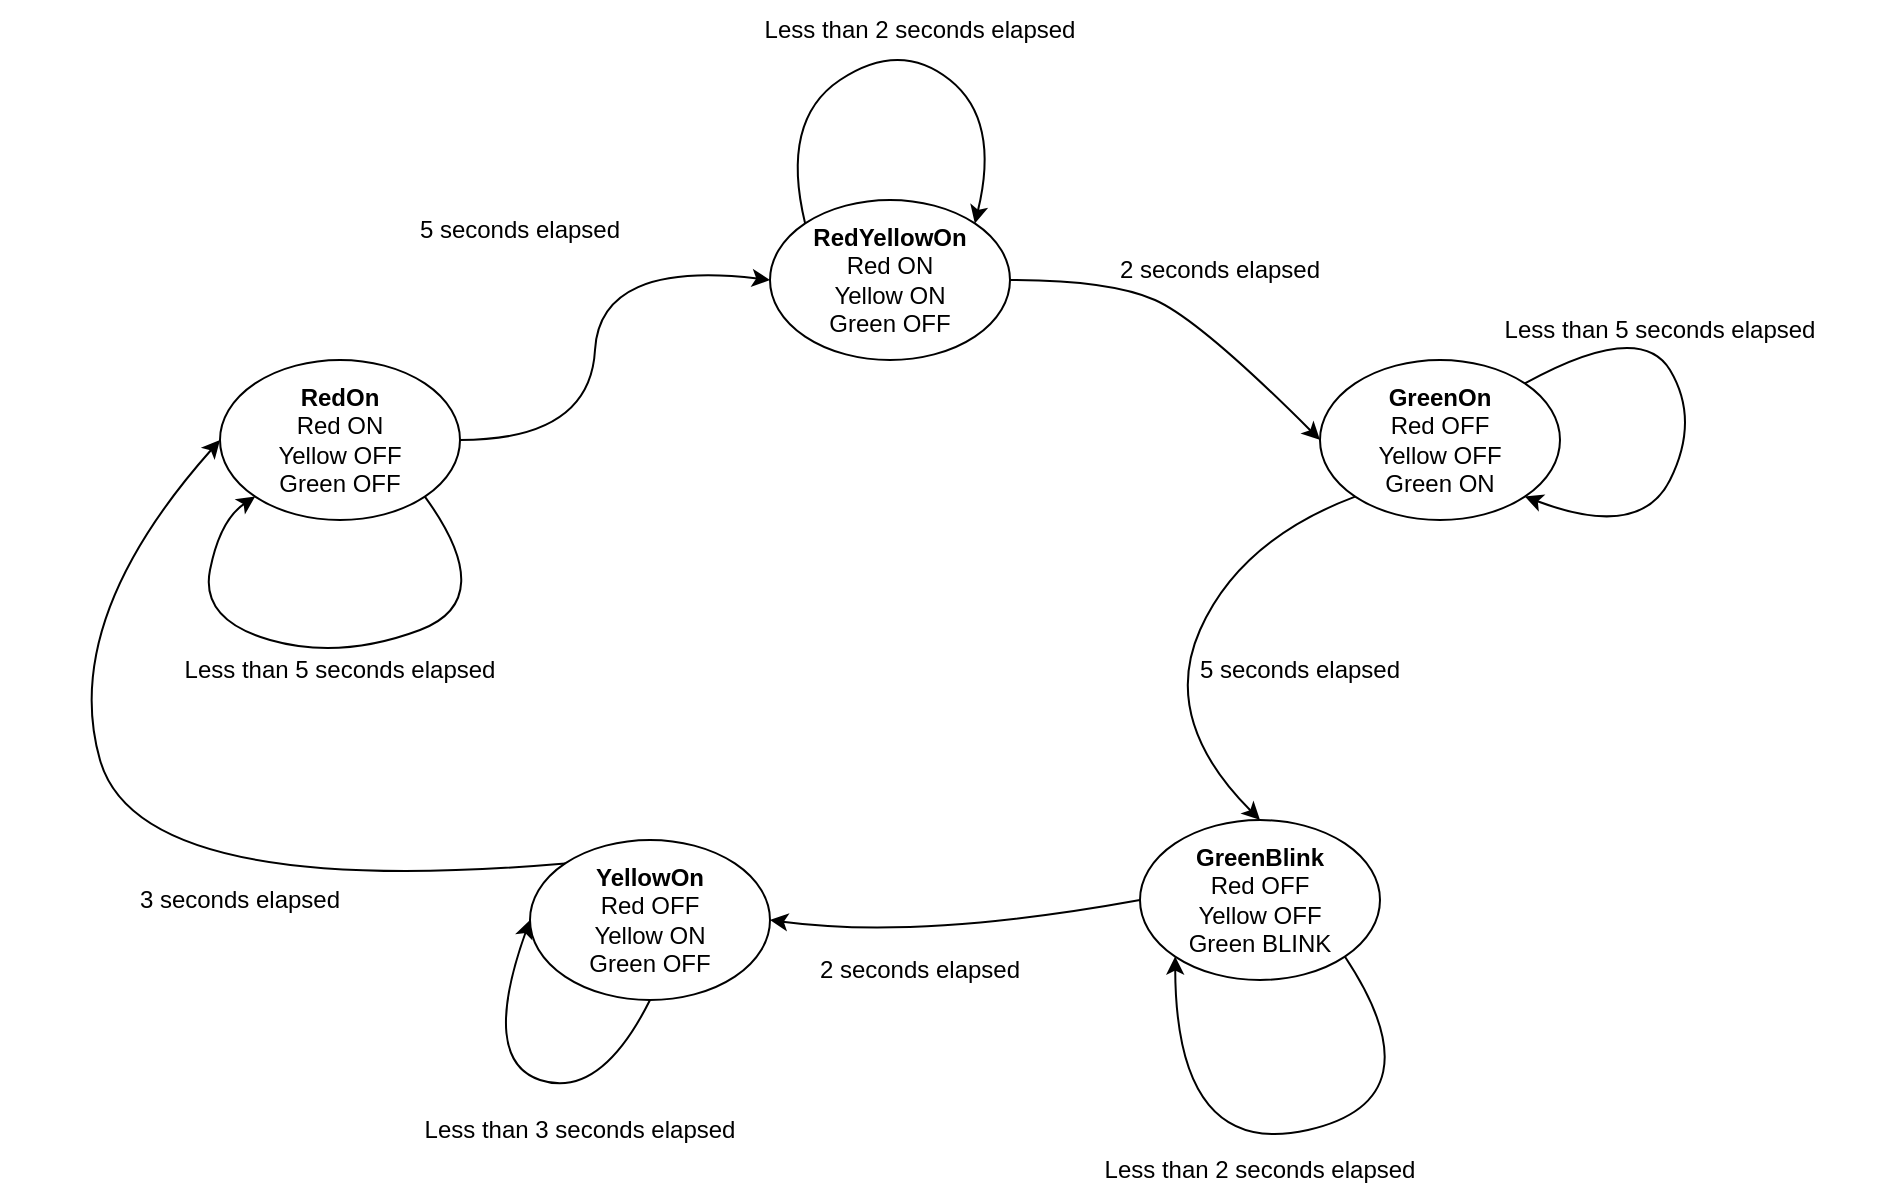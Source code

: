 <mxfile version="22.1.2" type="device">
  <diagram name="Page-1" id="_BdxBnjTtleTSmvgpOsO">
    <mxGraphModel dx="974" dy="1757" grid="1" gridSize="10" guides="1" tooltips="1" connect="1" arrows="1" fold="1" page="1" pageScale="1" pageWidth="850" pageHeight="1100" math="0" shadow="0">
      <root>
        <mxCell id="0" />
        <mxCell id="1" parent="0" />
        <mxCell id="uqtEGsRnt6FQ3bqq2KYv-1" value="&lt;b&gt;RedOn&lt;/b&gt;&lt;br&gt;Red ON&lt;br&gt;Yellow OFF&lt;br&gt;Green OFF" style="ellipse;whiteSpace=wrap;html=1;" vertex="1" parent="1">
          <mxGeometry x="940" y="120" width="120" height="80" as="geometry" />
        </mxCell>
        <mxCell id="uqtEGsRnt6FQ3bqq2KYv-3" value="&lt;b&gt;RedYellowOn&lt;/b&gt;&lt;br&gt;Red ON&lt;br&gt;Yellow ON&lt;br&gt;Green OFF" style="ellipse;whiteSpace=wrap;html=1;" vertex="1" parent="1">
          <mxGeometry x="1215" y="40" width="120" height="80" as="geometry" />
        </mxCell>
        <mxCell id="uqtEGsRnt6FQ3bqq2KYv-4" value="&lt;b&gt;GreenOn&lt;/b&gt;&lt;br&gt;Red OFF&lt;br&gt;Yellow OFF&lt;br&gt;Green ON" style="ellipse;whiteSpace=wrap;html=1;" vertex="1" parent="1">
          <mxGeometry x="1490" y="120" width="120" height="80" as="geometry" />
        </mxCell>
        <mxCell id="uqtEGsRnt6FQ3bqq2KYv-5" value="&lt;b&gt;GreenBlink&lt;/b&gt;&lt;br&gt;Red OFF&lt;br&gt;Yellow OFF&lt;br&gt;Green BLINK" style="ellipse;whiteSpace=wrap;html=1;" vertex="1" parent="1">
          <mxGeometry x="1400" y="350" width="120" height="80" as="geometry" />
        </mxCell>
        <mxCell id="uqtEGsRnt6FQ3bqq2KYv-6" value="&lt;b&gt;YellowOn&lt;/b&gt;&lt;br&gt;Red OFF&lt;br&gt;Yellow ON&lt;br&gt;Green OFF" style="ellipse;whiteSpace=wrap;html=1;" vertex="1" parent="1">
          <mxGeometry x="1095" y="360" width="120" height="80" as="geometry" />
        </mxCell>
        <mxCell id="uqtEGsRnt6FQ3bqq2KYv-8" value="" style="curved=1;endArrow=classic;html=1;rounded=0;exitX=1;exitY=1;exitDx=0;exitDy=0;entryX=0;entryY=1;entryDx=0;entryDy=0;" edge="1" parent="1" source="uqtEGsRnt6FQ3bqq2KYv-1" target="uqtEGsRnt6FQ3bqq2KYv-1">
          <mxGeometry width="50" height="50" relative="1" as="geometry">
            <mxPoint x="1080" y="250" as="sourcePoint" />
            <mxPoint x="1130" y="200" as="targetPoint" />
            <Array as="points">
              <mxPoint x="1080" y="240" />
              <mxPoint x="1000" y="270" />
              <mxPoint x="930" y="250" />
              <mxPoint x="940" y="200" />
            </Array>
          </mxGeometry>
        </mxCell>
        <mxCell id="uqtEGsRnt6FQ3bqq2KYv-10" value="Less than 5&amp;nbsp;seconds elapsed" style="text;html=1;strokeColor=none;fillColor=none;align=center;verticalAlign=middle;whiteSpace=wrap;rounded=0;" vertex="1" parent="1">
          <mxGeometry x="880" y="260" width="240" height="30" as="geometry" />
        </mxCell>
        <mxCell id="uqtEGsRnt6FQ3bqq2KYv-11" value="" style="curved=1;endArrow=classic;html=1;rounded=0;exitX=1;exitY=0.5;exitDx=0;exitDy=0;entryX=0;entryY=0.5;entryDx=0;entryDy=0;" edge="1" parent="1" source="uqtEGsRnt6FQ3bqq2KYv-1" target="uqtEGsRnt6FQ3bqq2KYv-3">
          <mxGeometry width="50" height="50" relative="1" as="geometry">
            <mxPoint x="1095" y="180" as="sourcePoint" />
            <mxPoint x="1155" y="130" as="targetPoint" />
            <Array as="points">
              <mxPoint x="1125" y="160" />
              <mxPoint x="1130" y="70" />
            </Array>
          </mxGeometry>
        </mxCell>
        <mxCell id="uqtEGsRnt6FQ3bqq2KYv-12" value="5 seconds elapsed" style="text;html=1;strokeColor=none;fillColor=none;align=center;verticalAlign=middle;whiteSpace=wrap;rounded=0;" vertex="1" parent="1">
          <mxGeometry x="970" y="40" width="240" height="30" as="geometry" />
        </mxCell>
        <mxCell id="uqtEGsRnt6FQ3bqq2KYv-14" value="" style="curved=1;endArrow=classic;html=1;rounded=0;entryX=0;entryY=0.5;entryDx=0;entryDy=0;" edge="1" parent="1" target="uqtEGsRnt6FQ3bqq2KYv-4">
          <mxGeometry width="50" height="50" relative="1" as="geometry">
            <mxPoint x="1335" y="80" as="sourcePoint" />
            <mxPoint x="1385" y="30" as="targetPoint" />
            <Array as="points">
              <mxPoint x="1385" y="80" />
              <mxPoint x="1430" y="100" />
            </Array>
          </mxGeometry>
        </mxCell>
        <mxCell id="uqtEGsRnt6FQ3bqq2KYv-15" value="" style="curved=1;endArrow=classic;html=1;rounded=0;exitX=0;exitY=0;exitDx=0;exitDy=0;entryX=1;entryY=0;entryDx=0;entryDy=0;" edge="1" parent="1" source="uqtEGsRnt6FQ3bqq2KYv-3" target="uqtEGsRnt6FQ3bqq2KYv-3">
          <mxGeometry width="50" height="50" relative="1" as="geometry">
            <mxPoint x="1200" y="20" as="sourcePoint" />
            <mxPoint x="1250" y="-30" as="targetPoint" />
            <Array as="points">
              <mxPoint x="1220" />
              <mxPoint x="1280" y="-40" />
              <mxPoint x="1330" />
            </Array>
          </mxGeometry>
        </mxCell>
        <mxCell id="uqtEGsRnt6FQ3bqq2KYv-16" value="Less than 2&amp;nbsp;seconds elapsed" style="text;html=1;strokeColor=none;fillColor=none;align=center;verticalAlign=middle;whiteSpace=wrap;rounded=0;" vertex="1" parent="1">
          <mxGeometry x="1170" y="-60" width="240" height="30" as="geometry" />
        </mxCell>
        <mxCell id="uqtEGsRnt6FQ3bqq2KYv-17" value="2 seconds elapsed" style="text;html=1;strokeColor=none;fillColor=none;align=center;verticalAlign=middle;whiteSpace=wrap;rounded=0;" vertex="1" parent="1">
          <mxGeometry x="1320" y="60" width="240" height="30" as="geometry" />
        </mxCell>
        <mxCell id="uqtEGsRnt6FQ3bqq2KYv-18" value="" style="curved=1;endArrow=classic;html=1;rounded=0;exitX=1;exitY=0;exitDx=0;exitDy=0;entryX=1;entryY=1;entryDx=0;entryDy=0;" edge="1" parent="1" source="uqtEGsRnt6FQ3bqq2KYv-4" target="uqtEGsRnt6FQ3bqq2KYv-4">
          <mxGeometry width="50" height="50" relative="1" as="geometry">
            <mxPoint x="1610" y="110" as="sourcePoint" />
            <mxPoint x="1660" y="50" as="targetPoint" />
            <Array as="points">
              <mxPoint x="1650" y="100" />
              <mxPoint x="1680" y="150" />
              <mxPoint x="1650" y="210" />
            </Array>
          </mxGeometry>
        </mxCell>
        <mxCell id="uqtEGsRnt6FQ3bqq2KYv-19" value="Less than 5&amp;nbsp;seconds elapsed" style="text;html=1;strokeColor=none;fillColor=none;align=center;verticalAlign=middle;whiteSpace=wrap;rounded=0;" vertex="1" parent="1">
          <mxGeometry x="1540" y="90" width="240" height="30" as="geometry" />
        </mxCell>
        <mxCell id="uqtEGsRnt6FQ3bqq2KYv-20" value="" style="curved=1;endArrow=classic;html=1;rounded=0;exitX=0;exitY=1;exitDx=0;exitDy=0;entryX=0.5;entryY=0;entryDx=0;entryDy=0;" edge="1" parent="1" source="uqtEGsRnt6FQ3bqq2KYv-4" target="uqtEGsRnt6FQ3bqq2KYv-5">
          <mxGeometry width="50" height="50" relative="1" as="geometry">
            <mxPoint x="1320" y="200" as="sourcePoint" />
            <mxPoint x="1370" y="150" as="targetPoint" />
            <Array as="points">
              <mxPoint x="1450" y="210" />
              <mxPoint x="1410" y="300" />
            </Array>
          </mxGeometry>
        </mxCell>
        <mxCell id="uqtEGsRnt6FQ3bqq2KYv-21" value="5 seconds elapsed" style="text;html=1;strokeColor=none;fillColor=none;align=center;verticalAlign=middle;whiteSpace=wrap;rounded=0;" vertex="1" parent="1">
          <mxGeometry x="1360" y="260" width="240" height="30" as="geometry" />
        </mxCell>
        <mxCell id="uqtEGsRnt6FQ3bqq2KYv-22" value="" style="curved=1;endArrow=classic;html=1;rounded=0;exitX=1;exitY=1;exitDx=0;exitDy=0;entryX=0;entryY=1;entryDx=0;entryDy=0;" edge="1" parent="1" source="uqtEGsRnt6FQ3bqq2KYv-5" target="uqtEGsRnt6FQ3bqq2KYv-5">
          <mxGeometry width="50" height="50" relative="1" as="geometry">
            <mxPoint x="1320" y="340" as="sourcePoint" />
            <mxPoint x="1370" y="290" as="targetPoint" />
            <Array as="points">
              <mxPoint x="1550" y="490" />
              <mxPoint x="1418" y="520" />
            </Array>
          </mxGeometry>
        </mxCell>
        <mxCell id="uqtEGsRnt6FQ3bqq2KYv-25" value="Less than 2 seconds elapsed" style="text;html=1;strokeColor=none;fillColor=none;align=center;verticalAlign=middle;whiteSpace=wrap;rounded=0;" vertex="1" parent="1">
          <mxGeometry x="1340" y="510" width="240" height="30" as="geometry" />
        </mxCell>
        <mxCell id="uqtEGsRnt6FQ3bqq2KYv-26" value="" style="curved=1;endArrow=classic;html=1;rounded=0;exitX=0;exitY=0.5;exitDx=0;exitDy=0;entryX=1;entryY=0.5;entryDx=0;entryDy=0;" edge="1" parent="1" source="uqtEGsRnt6FQ3bqq2KYv-5" target="uqtEGsRnt6FQ3bqq2KYv-6">
          <mxGeometry width="50" height="50" relative="1" as="geometry">
            <mxPoint x="1300" y="425" as="sourcePoint" />
            <mxPoint x="1350" y="375" as="targetPoint" />
            <Array as="points">
              <mxPoint x="1290" y="410" />
            </Array>
          </mxGeometry>
        </mxCell>
        <mxCell id="uqtEGsRnt6FQ3bqq2KYv-27" value="2 seconds elapsed" style="text;html=1;strokeColor=none;fillColor=none;align=center;verticalAlign=middle;whiteSpace=wrap;rounded=0;" vertex="1" parent="1">
          <mxGeometry x="1170" y="410" width="240" height="30" as="geometry" />
        </mxCell>
        <mxCell id="uqtEGsRnt6FQ3bqq2KYv-28" value="" style="curved=1;endArrow=classic;html=1;rounded=0;exitX=0.5;exitY=1;exitDx=0;exitDy=0;entryX=0;entryY=0.5;entryDx=0;entryDy=0;" edge="1" parent="1" source="uqtEGsRnt6FQ3bqq2KYv-6" target="uqtEGsRnt6FQ3bqq2KYv-6">
          <mxGeometry width="50" height="50" relative="1" as="geometry">
            <mxPoint x="1230" y="350" as="sourcePoint" />
            <mxPoint x="1113" y="428" as="targetPoint" />
            <Array as="points">
              <mxPoint x="1130" y="490" />
              <mxPoint x="1070" y="470" />
            </Array>
          </mxGeometry>
        </mxCell>
        <mxCell id="uqtEGsRnt6FQ3bqq2KYv-29" value="Less than 3 seconds elapsed" style="text;html=1;strokeColor=none;fillColor=none;align=center;verticalAlign=middle;whiteSpace=wrap;rounded=0;" vertex="1" parent="1">
          <mxGeometry x="1000" y="490" width="240" height="30" as="geometry" />
        </mxCell>
        <mxCell id="uqtEGsRnt6FQ3bqq2KYv-31" value="" style="curved=1;endArrow=classic;html=1;rounded=0;exitX=0;exitY=0;exitDx=0;exitDy=0;entryX=0;entryY=0.5;entryDx=0;entryDy=0;" edge="1" parent="1" source="uqtEGsRnt6FQ3bqq2KYv-6" target="uqtEGsRnt6FQ3bqq2KYv-1">
          <mxGeometry width="50" height="50" relative="1" as="geometry">
            <mxPoint x="1230" y="350" as="sourcePoint" />
            <mxPoint x="1280" y="300" as="targetPoint" />
            <Array as="points">
              <mxPoint x="900" y="390" />
              <mxPoint x="860" y="250" />
            </Array>
          </mxGeometry>
        </mxCell>
        <mxCell id="uqtEGsRnt6FQ3bqq2KYv-33" value="3 seconds elapsed" style="text;html=1;strokeColor=none;fillColor=none;align=center;verticalAlign=middle;whiteSpace=wrap;rounded=0;" vertex="1" parent="1">
          <mxGeometry x="830" y="375" width="240" height="30" as="geometry" />
        </mxCell>
      </root>
    </mxGraphModel>
  </diagram>
</mxfile>
